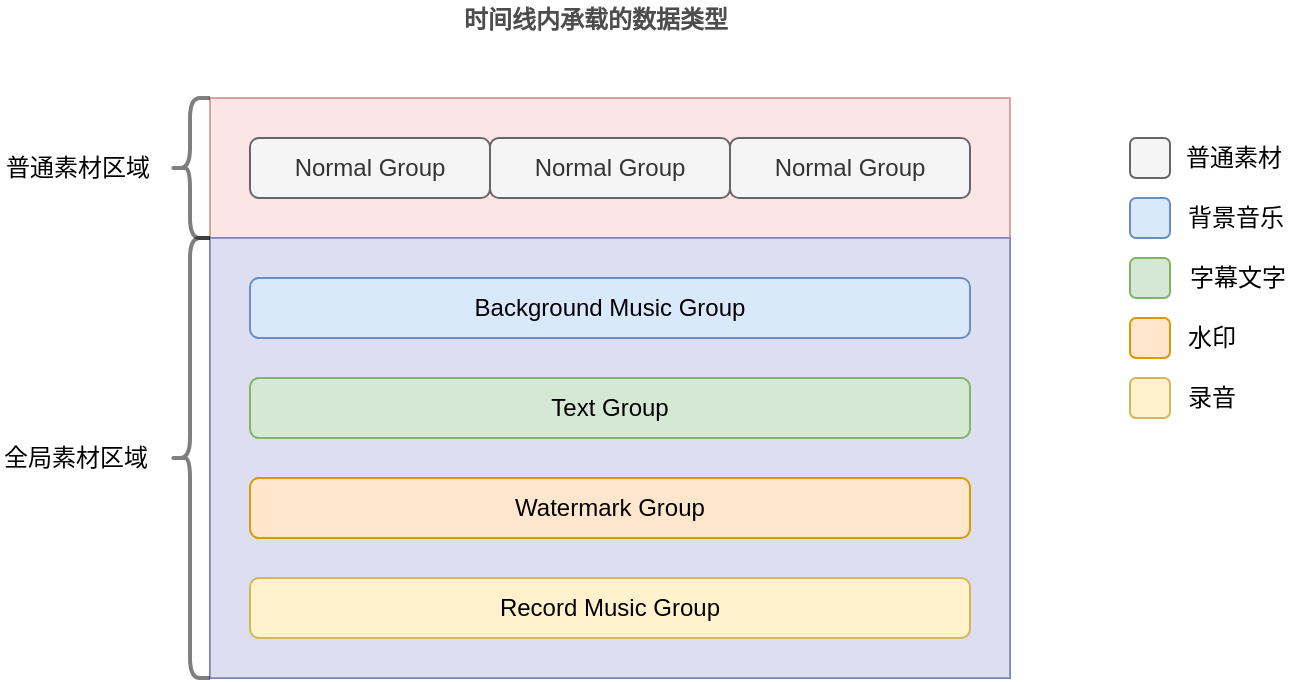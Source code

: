 <mxfile version="11.3.0" type="github" pages="1"><diagram id="h0yIaBXC9DR2LT0AVlUV" name="Page-1"><mxGraphModel dx="801" dy="444" grid="1" gridSize="10" guides="1" tooltips="1" connect="1" arrows="1" fold="1" page="1" pageScale="1" pageWidth="827" pageHeight="1169" math="0" shadow="0"><root><mxCell id="0"/><mxCell id="1" parent="0"/><mxCell id="SLums-6yKYK_n-Z2HFYs-25" value="" style="rounded=0;whiteSpace=wrap;html=1;fillColor=#f8cecc;opacity=50;strokeColor=#b85450;" vertex="1" parent="1"><mxGeometry x="210" y="140" width="400" height="70" as="geometry"/></mxCell><mxCell id="SLums-6yKYK_n-Z2HFYs-1" value="Normal Group" style="rounded=1;whiteSpace=wrap;html=1;fillColor=#f5f5f5;strokeColor=#666666;fontColor=#333333;" vertex="1" parent="1"><mxGeometry x="230" y="160" width="120" height="30" as="geometry"/></mxCell><mxCell id="SLums-6yKYK_n-Z2HFYs-2" value="&lt;span style=&quot;white-space: normal&quot;&gt;Normal Group&lt;/span&gt;" style="rounded=1;whiteSpace=wrap;html=1;fillColor=#f5f5f5;strokeColor=#666666;fontColor=#333333;" vertex="1" parent="1"><mxGeometry x="350" y="160" width="120" height="30" as="geometry"/></mxCell><mxCell id="SLums-6yKYK_n-Z2HFYs-3" value="&lt;span style=&quot;white-space: normal&quot;&gt;Normal Group&lt;/span&gt;" style="rounded=1;whiteSpace=wrap;html=1;fillColor=#f5f5f5;strokeColor=#666666;fontColor=#333333;" vertex="1" parent="1"><mxGeometry x="470" y="160" width="120" height="30" as="geometry"/></mxCell><mxCell id="SLums-6yKYK_n-Z2HFYs-8" value="" style="rounded=1;whiteSpace=wrap;html=1;fillColor=#f5f5f5;strokeColor=#666666;fontColor=#333333;" vertex="1" parent="1"><mxGeometry x="670" y="160" width="20" height="20" as="geometry"/></mxCell><mxCell id="SLums-6yKYK_n-Z2HFYs-9" value="" style="rounded=1;whiteSpace=wrap;html=1;fillColor=#dae8fc;strokeColor=#6c8ebf;" vertex="1" parent="1"><mxGeometry x="670" y="190" width="20" height="20" as="geometry"/></mxCell><mxCell id="SLums-6yKYK_n-Z2HFYs-10" value="" style="rounded=1;whiteSpace=wrap;html=1;fillColor=#d5e8d4;strokeColor=#82b366;" vertex="1" parent="1"><mxGeometry x="670" y="220" width="20" height="20" as="geometry"/></mxCell><mxCell id="SLums-6yKYK_n-Z2HFYs-11" value="" style="rounded=1;whiteSpace=wrap;html=1;fillColor=#ffe6cc;strokeColor=#d79b00;" vertex="1" parent="1"><mxGeometry x="670" y="250" width="20" height="20" as="geometry"/></mxCell><mxCell id="SLums-6yKYK_n-Z2HFYs-12" value="" style="rounded=1;whiteSpace=wrap;html=1;fillColor=#fff2cc;strokeColor=#d6b656;" vertex="1" parent="1"><mxGeometry x="670" y="280" width="20" height="20" as="geometry"/></mxCell><mxCell id="SLums-6yKYK_n-Z2HFYs-15" value="普通素材" style="text;html=1;strokeColor=none;fillColor=none;align=center;verticalAlign=middle;whiteSpace=wrap;rounded=0;" vertex="1" parent="1"><mxGeometry x="692" y="160" width="60" height="20" as="geometry"/></mxCell><mxCell id="SLums-6yKYK_n-Z2HFYs-16" value="背景音乐" style="text;html=1;strokeColor=none;fillColor=none;align=center;verticalAlign=middle;whiteSpace=wrap;rounded=0;" vertex="1" parent="1"><mxGeometry x="698" y="190" width="50" height="20" as="geometry"/></mxCell><mxCell id="SLums-6yKYK_n-Z2HFYs-17" value="字幕文字" style="text;html=1;strokeColor=none;fillColor=none;align=center;verticalAlign=middle;whiteSpace=wrap;rounded=0;" vertex="1" parent="1"><mxGeometry x="699" y="220" width="50" height="20" as="geometry"/></mxCell><mxCell id="SLums-6yKYK_n-Z2HFYs-18" value="水印" style="text;html=1;strokeColor=none;fillColor=none;align=center;verticalAlign=middle;whiteSpace=wrap;rounded=0;" vertex="1" parent="1"><mxGeometry x="691" y="250" width="40" height="20" as="geometry"/></mxCell><mxCell id="SLums-6yKYK_n-Z2HFYs-19" value="录音" style="text;html=1;strokeColor=none;fillColor=none;align=center;verticalAlign=middle;whiteSpace=wrap;rounded=0;" vertex="1" parent="1"><mxGeometry x="691" y="280" width="40" height="20" as="geometry"/></mxCell><mxCell id="SLums-6yKYK_n-Z2HFYs-26" value="" style="group;fillColor=#e1d5e7;strokeColor=#9673a6;" vertex="1" connectable="0" parent="1"><mxGeometry x="210" y="210" width="400" height="220" as="geometry"/></mxCell><mxCell id="SLums-6yKYK_n-Z2HFYs-23" value="" style="rounded=0;whiteSpace=wrap;html=1;fillColor=#dae8fc;strokeColor=#6c8ebf;opacity=50;" vertex="1" parent="SLums-6yKYK_n-Z2HFYs-26"><mxGeometry width="400" height="220" as="geometry"/></mxCell><mxCell id="SLums-6yKYK_n-Z2HFYs-20" value="" style="group" vertex="1" connectable="0" parent="SLums-6yKYK_n-Z2HFYs-26"><mxGeometry x="20" y="20" width="360" height="180" as="geometry"/></mxCell><mxCell id="SLums-6yKYK_n-Z2HFYs-4" value="Background Music Group" style="rounded=1;whiteSpace=wrap;html=1;fillColor=#dae8fc;strokeColor=#6c8ebf;" vertex="1" parent="SLums-6yKYK_n-Z2HFYs-20"><mxGeometry width="360" height="30" as="geometry"/></mxCell><mxCell id="SLums-6yKYK_n-Z2HFYs-5" value="Text Group" style="rounded=1;whiteSpace=wrap;html=1;fillColor=#d5e8d4;strokeColor=#82b366;" vertex="1" parent="SLums-6yKYK_n-Z2HFYs-20"><mxGeometry y="50" width="360" height="30" as="geometry"/></mxCell><mxCell id="SLums-6yKYK_n-Z2HFYs-6" value="Watermark Group" style="rounded=1;whiteSpace=wrap;html=1;fillColor=#ffe6cc;strokeColor=#d79b00;" vertex="1" parent="SLums-6yKYK_n-Z2HFYs-20"><mxGeometry y="100" width="360" height="30" as="geometry"/></mxCell><mxCell id="SLums-6yKYK_n-Z2HFYs-7" value="Record Music Group" style="rounded=1;whiteSpace=wrap;html=1;fillColor=#fff2cc;strokeColor=#d6b656;" vertex="1" parent="SLums-6yKYK_n-Z2HFYs-20"><mxGeometry y="150" width="360" height="30" as="geometry"/></mxCell><mxCell id="SLums-6yKYK_n-Z2HFYs-27" value="" style="shape=curlyBracket;whiteSpace=wrap;html=1;rounded=1;fillColor=#E6E6E6;opacity=50;strokeWidth=2;" vertex="1" parent="1"><mxGeometry x="190" y="140" width="20" height="70" as="geometry"/></mxCell><mxCell id="SLums-6yKYK_n-Z2HFYs-28" value="" style="shape=curlyBracket;whiteSpace=wrap;html=1;rounded=1;fillColor=#E6E6E6;opacity=50;strokeWidth=2;" vertex="1" parent="1"><mxGeometry x="190" y="210" width="20" height="220" as="geometry"/></mxCell><mxCell id="SLums-6yKYK_n-Z2HFYs-29" value="普通素材区域" style="text;html=1;resizable=0;points=[];autosize=1;align=left;verticalAlign=top;spacingTop=-4;" vertex="1" parent="1"><mxGeometry x="106" y="165" width="90" height="20" as="geometry"/></mxCell><mxCell id="SLums-6yKYK_n-Z2HFYs-30" value="全局素材区域" style="text;html=1;resizable=0;points=[];autosize=1;align=left;verticalAlign=top;spacingTop=-4;" vertex="1" parent="1"><mxGeometry x="105" y="310" width="90" height="20" as="geometry"/></mxCell><mxCell id="SLums-6yKYK_n-Z2HFYs-31" value="&lt;font color=&quot;#4d4d4d&quot;&gt;&lt;b&gt;时间线内承载的数据类型&lt;/b&gt;&lt;/font&gt;" style="text;html=1;resizable=0;points=[];autosize=1;align=left;verticalAlign=top;spacingTop=-4;" vertex="1" parent="1"><mxGeometry x="335" y="91" width="150" height="20" as="geometry"/></mxCell></root></mxGraphModel></diagram></mxfile>